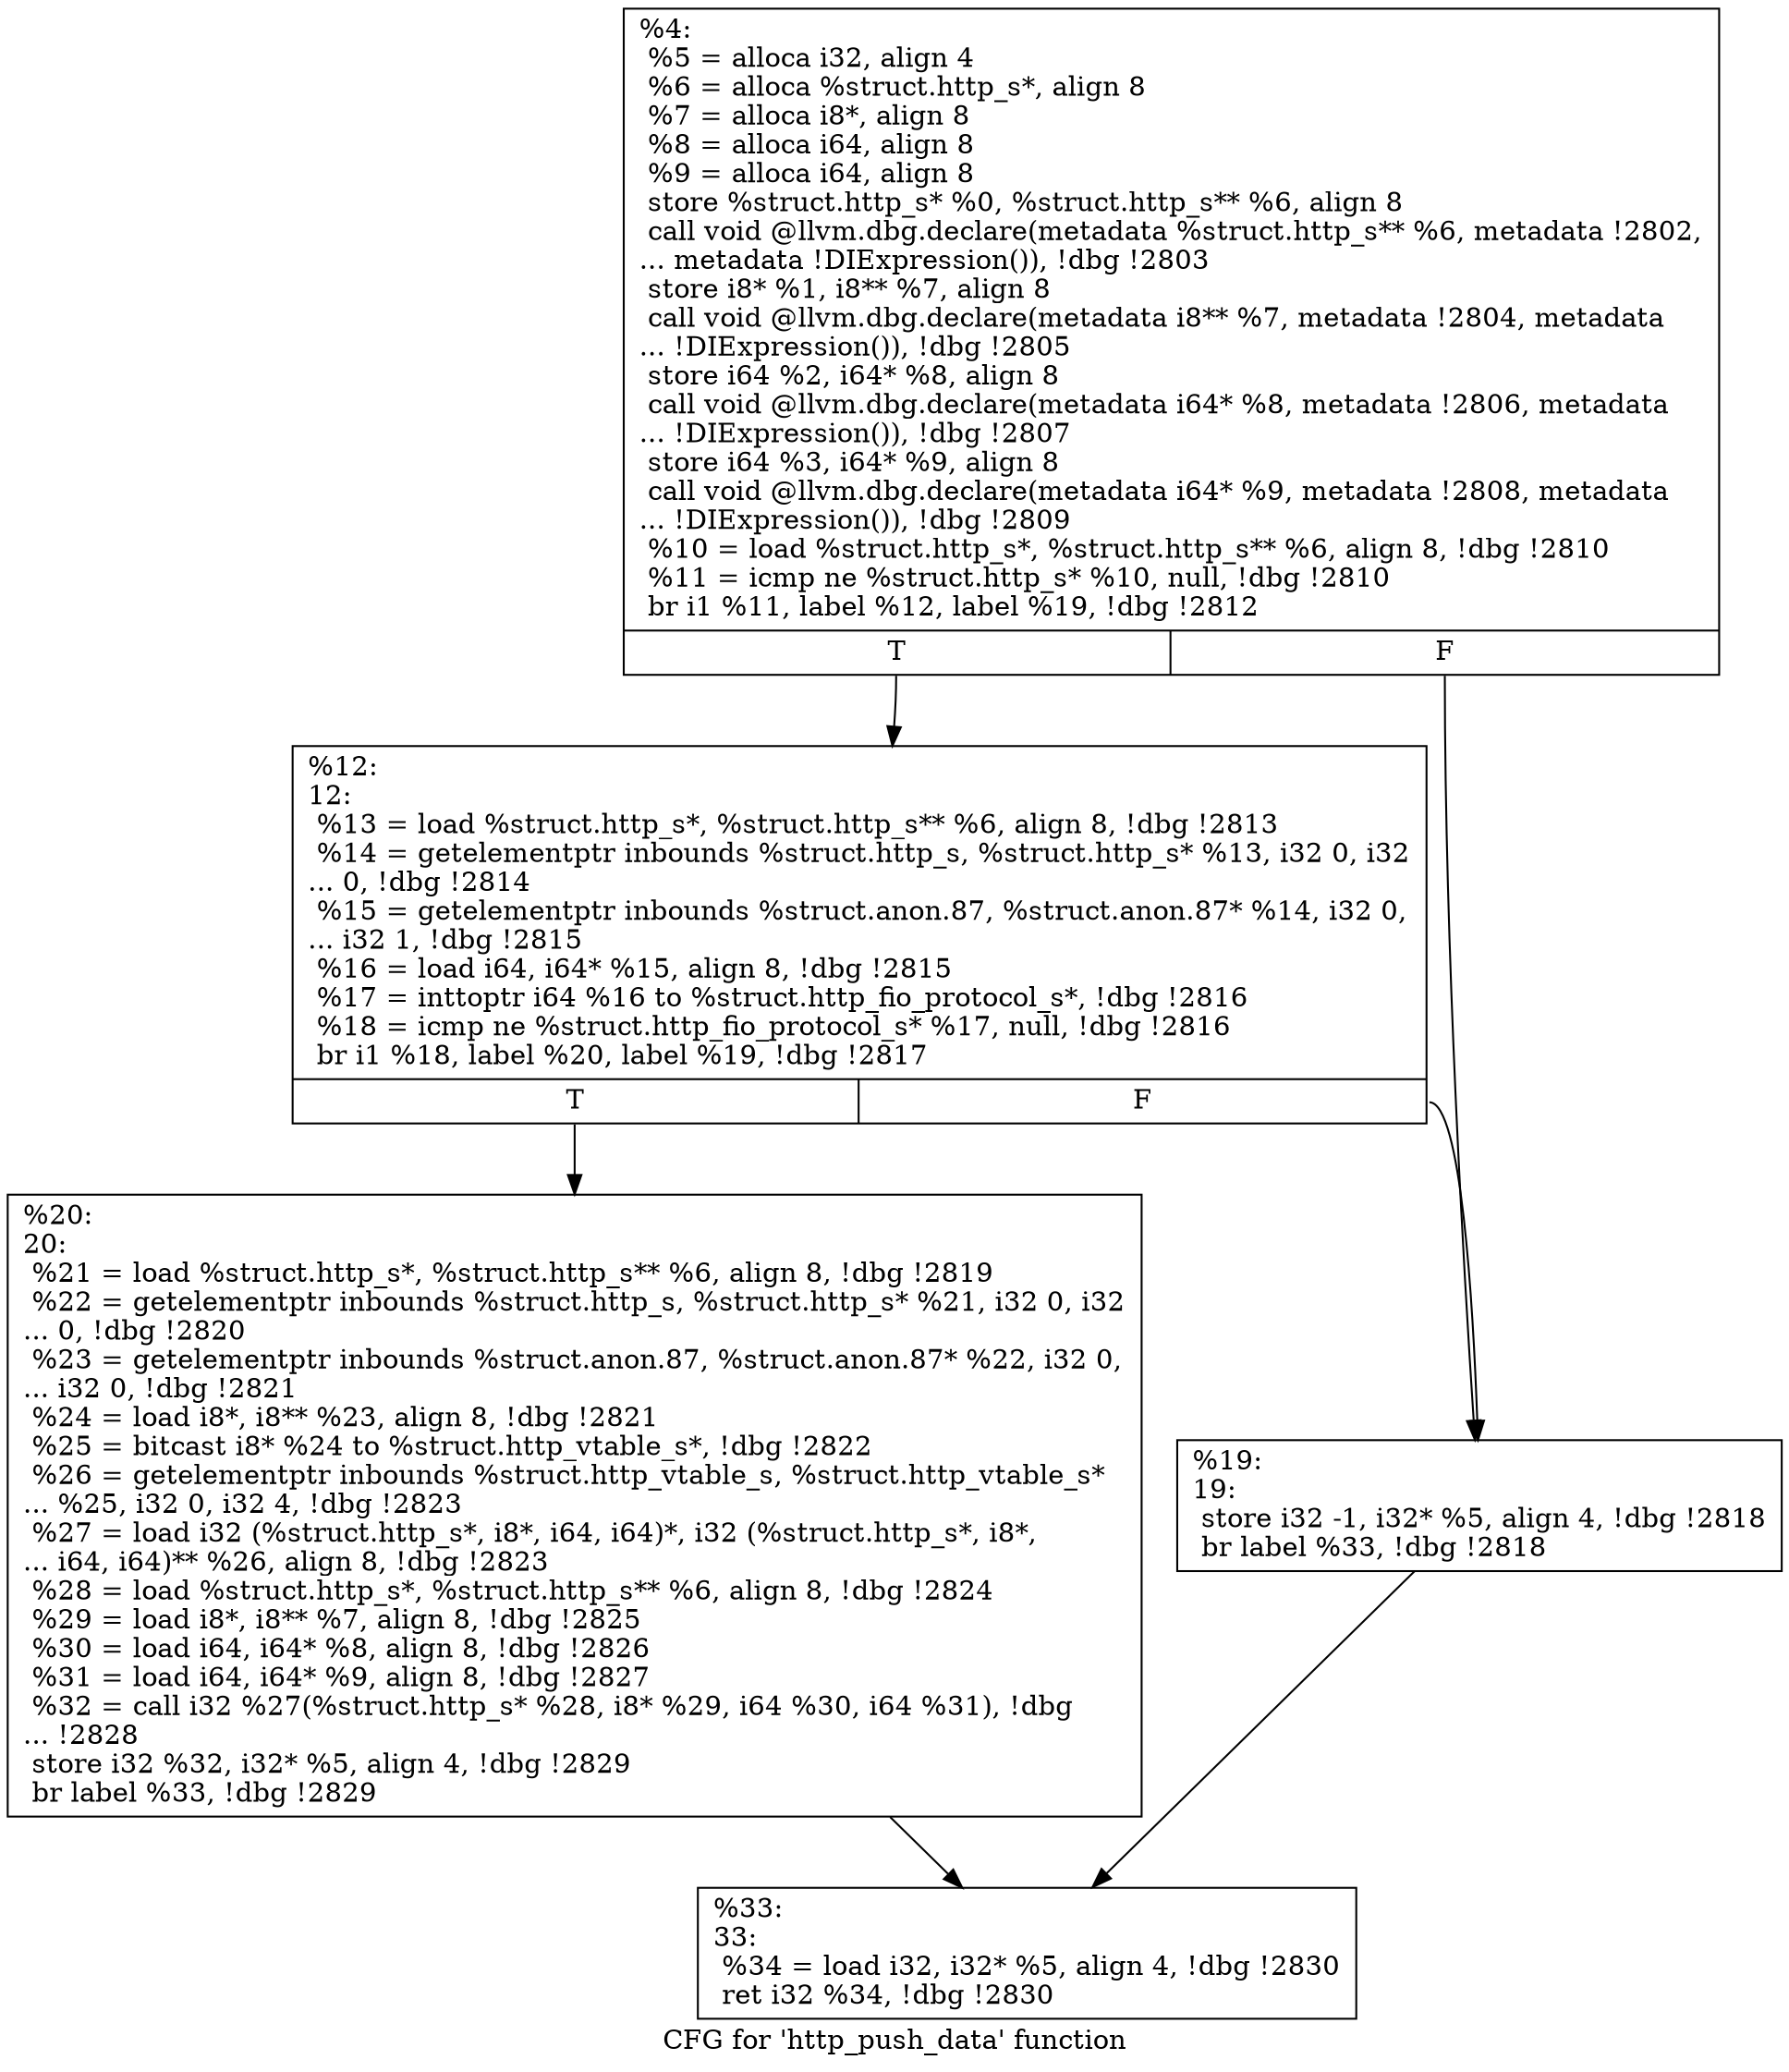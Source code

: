 digraph "CFG for 'http_push_data' function" {
	label="CFG for 'http_push_data' function";

	Node0x556852333b00 [shape=record,label="{%4:\l  %5 = alloca i32, align 4\l  %6 = alloca %struct.http_s*, align 8\l  %7 = alloca i8*, align 8\l  %8 = alloca i64, align 8\l  %9 = alloca i64, align 8\l  store %struct.http_s* %0, %struct.http_s** %6, align 8\l  call void @llvm.dbg.declare(metadata %struct.http_s** %6, metadata !2802,\l... metadata !DIExpression()), !dbg !2803\l  store i8* %1, i8** %7, align 8\l  call void @llvm.dbg.declare(metadata i8** %7, metadata !2804, metadata\l... !DIExpression()), !dbg !2805\l  store i64 %2, i64* %8, align 8\l  call void @llvm.dbg.declare(metadata i64* %8, metadata !2806, metadata\l... !DIExpression()), !dbg !2807\l  store i64 %3, i64* %9, align 8\l  call void @llvm.dbg.declare(metadata i64* %9, metadata !2808, metadata\l... !DIExpression()), !dbg !2809\l  %10 = load %struct.http_s*, %struct.http_s** %6, align 8, !dbg !2810\l  %11 = icmp ne %struct.http_s* %10, null, !dbg !2810\l  br i1 %11, label %12, label %19, !dbg !2812\l|{<s0>T|<s1>F}}"];
	Node0x556852333b00:s0 -> Node0x556852335190;
	Node0x556852333b00:s1 -> Node0x5568523351e0;
	Node0x556852335190 [shape=record,label="{%12:\l12:                                               \l  %13 = load %struct.http_s*, %struct.http_s** %6, align 8, !dbg !2813\l  %14 = getelementptr inbounds %struct.http_s, %struct.http_s* %13, i32 0, i32\l... 0, !dbg !2814\l  %15 = getelementptr inbounds %struct.anon.87, %struct.anon.87* %14, i32 0,\l... i32 1, !dbg !2815\l  %16 = load i64, i64* %15, align 8, !dbg !2815\l  %17 = inttoptr i64 %16 to %struct.http_fio_protocol_s*, !dbg !2816\l  %18 = icmp ne %struct.http_fio_protocol_s* %17, null, !dbg !2816\l  br i1 %18, label %20, label %19, !dbg !2817\l|{<s0>T|<s1>F}}"];
	Node0x556852335190:s0 -> Node0x556852335230;
	Node0x556852335190:s1 -> Node0x5568523351e0;
	Node0x5568523351e0 [shape=record,label="{%19:\l19:                                               \l  store i32 -1, i32* %5, align 4, !dbg !2818\l  br label %33, !dbg !2818\l}"];
	Node0x5568523351e0 -> Node0x556852335280;
	Node0x556852335230 [shape=record,label="{%20:\l20:                                               \l  %21 = load %struct.http_s*, %struct.http_s** %6, align 8, !dbg !2819\l  %22 = getelementptr inbounds %struct.http_s, %struct.http_s* %21, i32 0, i32\l... 0, !dbg !2820\l  %23 = getelementptr inbounds %struct.anon.87, %struct.anon.87* %22, i32 0,\l... i32 0, !dbg !2821\l  %24 = load i8*, i8** %23, align 8, !dbg !2821\l  %25 = bitcast i8* %24 to %struct.http_vtable_s*, !dbg !2822\l  %26 = getelementptr inbounds %struct.http_vtable_s, %struct.http_vtable_s*\l... %25, i32 0, i32 4, !dbg !2823\l  %27 = load i32 (%struct.http_s*, i8*, i64, i64)*, i32 (%struct.http_s*, i8*,\l... i64, i64)** %26, align 8, !dbg !2823\l  %28 = load %struct.http_s*, %struct.http_s** %6, align 8, !dbg !2824\l  %29 = load i8*, i8** %7, align 8, !dbg !2825\l  %30 = load i64, i64* %8, align 8, !dbg !2826\l  %31 = load i64, i64* %9, align 8, !dbg !2827\l  %32 = call i32 %27(%struct.http_s* %28, i8* %29, i64 %30, i64 %31), !dbg\l... !2828\l  store i32 %32, i32* %5, align 4, !dbg !2829\l  br label %33, !dbg !2829\l}"];
	Node0x556852335230 -> Node0x556852335280;
	Node0x556852335280 [shape=record,label="{%33:\l33:                                               \l  %34 = load i32, i32* %5, align 4, !dbg !2830\l  ret i32 %34, !dbg !2830\l}"];
}
